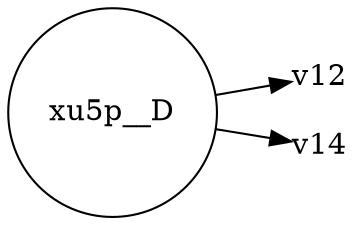 digraph{
rankdir=LR;
"xu5p__D"[shape=circle];
node[shape=plain];
"xu5p__D" -> v12;
"xu5p__D" -> v14;
}
